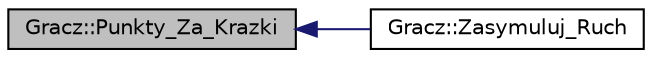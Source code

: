 digraph "Gracz::Punkty_Za_Krazki"
{
  edge [fontname="Helvetica",fontsize="10",labelfontname="Helvetica",labelfontsize="10"];
  node [fontname="Helvetica",fontsize="10",shape=record];
  rankdir="LR";
  Node1 [label="Gracz::Punkty_Za_Krazki",height=0.2,width=0.4,color="black", fillcolor="grey75", style="filled" fontcolor="black"];
  Node1 -> Node2 [dir="back",color="midnightblue",fontsize="10",style="solid",fontname="Helvetica"];
  Node2 [label="Gracz::Zasymuluj_Ruch",height=0.2,width=0.4,color="black", fillcolor="white", style="filled",URL="$class_gracz.html#ab8adf4e2259268b757f480e7309d2d0e",tooltip="Zasymuluj_Ruch."];
}
